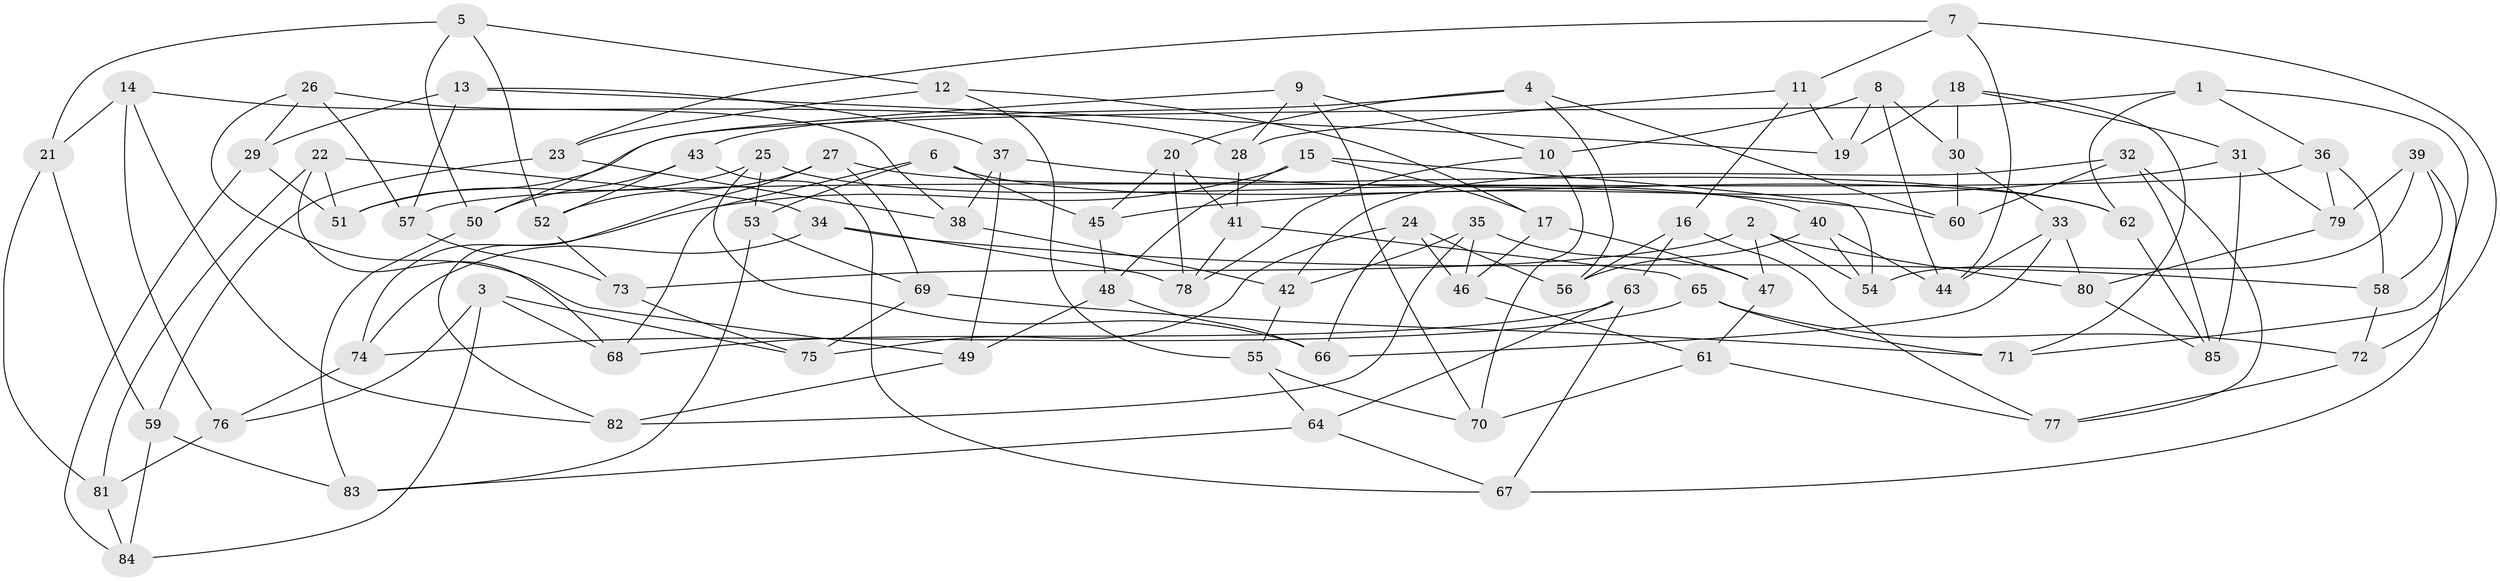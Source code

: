// coarse degree distribution, {6: 0.5, 4: 0.34615384615384615, 5: 0.1346153846153846, 3: 0.019230769230769232}
// Generated by graph-tools (version 1.1) at 2025/42/03/06/25 10:42:26]
// undirected, 85 vertices, 170 edges
graph export_dot {
graph [start="1"]
  node [color=gray90,style=filled];
  1;
  2;
  3;
  4;
  5;
  6;
  7;
  8;
  9;
  10;
  11;
  12;
  13;
  14;
  15;
  16;
  17;
  18;
  19;
  20;
  21;
  22;
  23;
  24;
  25;
  26;
  27;
  28;
  29;
  30;
  31;
  32;
  33;
  34;
  35;
  36;
  37;
  38;
  39;
  40;
  41;
  42;
  43;
  44;
  45;
  46;
  47;
  48;
  49;
  50;
  51;
  52;
  53;
  54;
  55;
  56;
  57;
  58;
  59;
  60;
  61;
  62;
  63;
  64;
  65;
  66;
  67;
  68;
  69;
  70;
  71;
  72;
  73;
  74;
  75;
  76;
  77;
  78;
  79;
  80;
  81;
  82;
  83;
  84;
  85;
  1 -- 71;
  1 -- 36;
  1 -- 51;
  1 -- 62;
  2 -- 73;
  2 -- 80;
  2 -- 47;
  2 -- 54;
  3 -- 76;
  3 -- 75;
  3 -- 84;
  3 -- 68;
  4 -- 56;
  4 -- 20;
  4 -- 43;
  4 -- 60;
  5 -- 52;
  5 -- 21;
  5 -- 50;
  5 -- 12;
  6 -- 68;
  6 -- 45;
  6 -- 53;
  6 -- 62;
  7 -- 72;
  7 -- 23;
  7 -- 11;
  7 -- 44;
  8 -- 10;
  8 -- 44;
  8 -- 19;
  8 -- 30;
  9 -- 28;
  9 -- 10;
  9 -- 50;
  9 -- 70;
  10 -- 78;
  10 -- 70;
  11 -- 28;
  11 -- 19;
  11 -- 16;
  12 -- 17;
  12 -- 23;
  12 -- 55;
  13 -- 29;
  13 -- 57;
  13 -- 19;
  13 -- 37;
  14 -- 21;
  14 -- 76;
  14 -- 28;
  14 -- 82;
  15 -- 74;
  15 -- 17;
  15 -- 48;
  15 -- 54;
  16 -- 63;
  16 -- 77;
  16 -- 56;
  17 -- 47;
  17 -- 46;
  18 -- 19;
  18 -- 71;
  18 -- 30;
  18 -- 31;
  20 -- 41;
  20 -- 78;
  20 -- 45;
  21 -- 59;
  21 -- 81;
  22 -- 51;
  22 -- 68;
  22 -- 34;
  22 -- 81;
  23 -- 59;
  23 -- 38;
  24 -- 56;
  24 -- 66;
  24 -- 75;
  24 -- 46;
  25 -- 53;
  25 -- 66;
  25 -- 51;
  25 -- 40;
  26 -- 29;
  26 -- 49;
  26 -- 38;
  26 -- 57;
  27 -- 82;
  27 -- 69;
  27 -- 62;
  27 -- 52;
  28 -- 41;
  29 -- 84;
  29 -- 51;
  30 -- 33;
  30 -- 60;
  31 -- 79;
  31 -- 45;
  31 -- 85;
  32 -- 85;
  32 -- 77;
  32 -- 42;
  32 -- 60;
  33 -- 66;
  33 -- 44;
  33 -- 80;
  34 -- 74;
  34 -- 58;
  34 -- 78;
  35 -- 42;
  35 -- 82;
  35 -- 46;
  35 -- 47;
  36 -- 57;
  36 -- 79;
  36 -- 58;
  37 -- 49;
  37 -- 60;
  37 -- 38;
  38 -- 42;
  39 -- 79;
  39 -- 67;
  39 -- 54;
  39 -- 58;
  40 -- 44;
  40 -- 56;
  40 -- 54;
  41 -- 65;
  41 -- 78;
  42 -- 55;
  43 -- 52;
  43 -- 50;
  43 -- 67;
  45 -- 48;
  46 -- 61;
  47 -- 61;
  48 -- 49;
  48 -- 66;
  49 -- 82;
  50 -- 83;
  52 -- 73;
  53 -- 83;
  53 -- 69;
  55 -- 70;
  55 -- 64;
  57 -- 73;
  58 -- 72;
  59 -- 83;
  59 -- 84;
  61 -- 77;
  61 -- 70;
  62 -- 85;
  63 -- 68;
  63 -- 67;
  63 -- 64;
  64 -- 67;
  64 -- 83;
  65 -- 74;
  65 -- 71;
  65 -- 72;
  69 -- 75;
  69 -- 71;
  72 -- 77;
  73 -- 75;
  74 -- 76;
  76 -- 81;
  79 -- 80;
  80 -- 85;
  81 -- 84;
}
